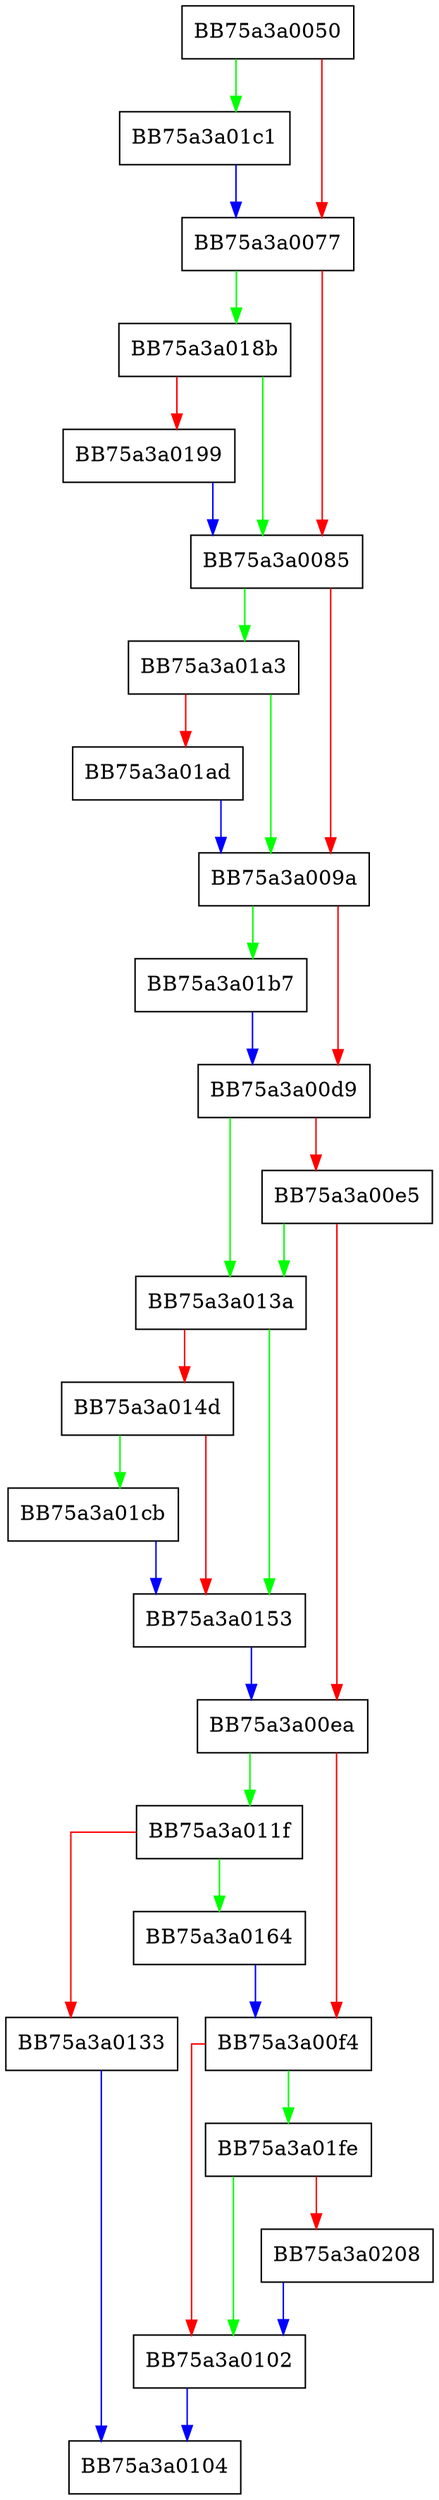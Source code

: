 digraph InitializeScratchPage {
  node [shape="box"];
  graph [splines=ortho];
  BB75a3a0050 -> BB75a3a01c1 [color="green"];
  BB75a3a0050 -> BB75a3a0077 [color="red"];
  BB75a3a0077 -> BB75a3a018b [color="green"];
  BB75a3a0077 -> BB75a3a0085 [color="red"];
  BB75a3a0085 -> BB75a3a01a3 [color="green"];
  BB75a3a0085 -> BB75a3a009a [color="red"];
  BB75a3a009a -> BB75a3a01b7 [color="green"];
  BB75a3a009a -> BB75a3a00d9 [color="red"];
  BB75a3a00d9 -> BB75a3a013a [color="green"];
  BB75a3a00d9 -> BB75a3a00e5 [color="red"];
  BB75a3a00e5 -> BB75a3a013a [color="green"];
  BB75a3a00e5 -> BB75a3a00ea [color="red"];
  BB75a3a00ea -> BB75a3a011f [color="green"];
  BB75a3a00ea -> BB75a3a00f4 [color="red"];
  BB75a3a00f4 -> BB75a3a01fe [color="green"];
  BB75a3a00f4 -> BB75a3a0102 [color="red"];
  BB75a3a0102 -> BB75a3a0104 [color="blue"];
  BB75a3a011f -> BB75a3a0164 [color="green"];
  BB75a3a011f -> BB75a3a0133 [color="red"];
  BB75a3a0133 -> BB75a3a0104 [color="blue"];
  BB75a3a013a -> BB75a3a0153 [color="green"];
  BB75a3a013a -> BB75a3a014d [color="red"];
  BB75a3a014d -> BB75a3a01cb [color="green"];
  BB75a3a014d -> BB75a3a0153 [color="red"];
  BB75a3a0153 -> BB75a3a00ea [color="blue"];
  BB75a3a0164 -> BB75a3a00f4 [color="blue"];
  BB75a3a018b -> BB75a3a0085 [color="green"];
  BB75a3a018b -> BB75a3a0199 [color="red"];
  BB75a3a0199 -> BB75a3a0085 [color="blue"];
  BB75a3a01a3 -> BB75a3a009a [color="green"];
  BB75a3a01a3 -> BB75a3a01ad [color="red"];
  BB75a3a01ad -> BB75a3a009a [color="blue"];
  BB75a3a01b7 -> BB75a3a00d9 [color="blue"];
  BB75a3a01c1 -> BB75a3a0077 [color="blue"];
  BB75a3a01cb -> BB75a3a0153 [color="blue"];
  BB75a3a01fe -> BB75a3a0102 [color="green"];
  BB75a3a01fe -> BB75a3a0208 [color="red"];
  BB75a3a0208 -> BB75a3a0102 [color="blue"];
}